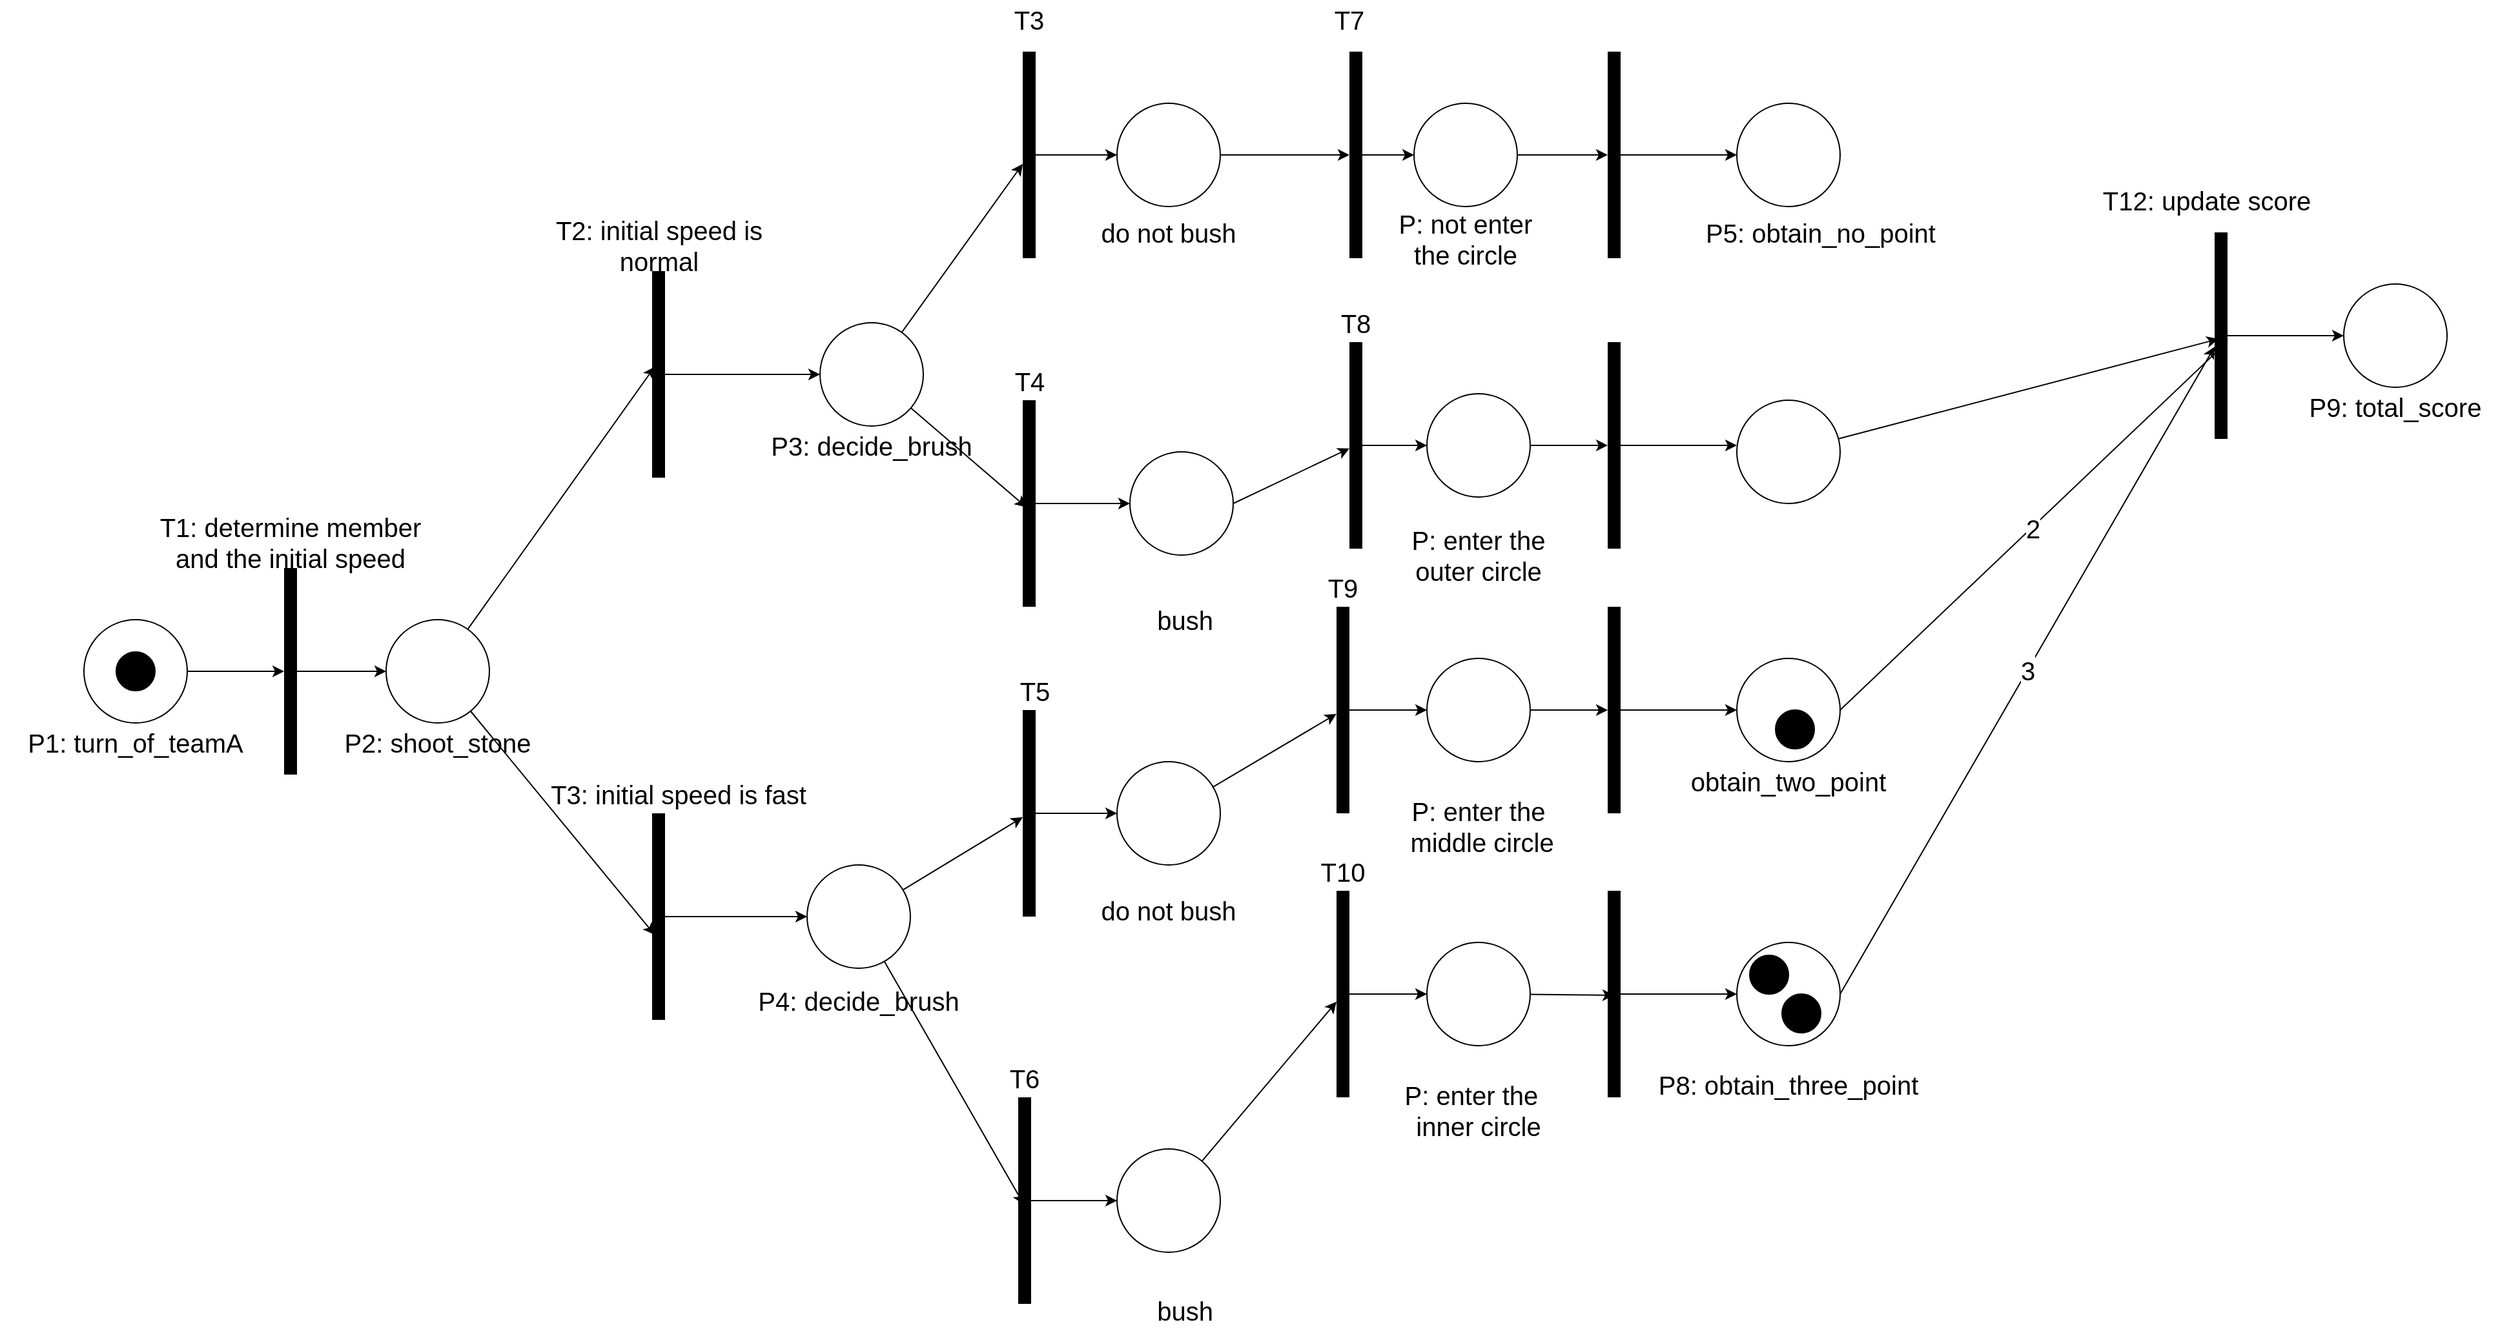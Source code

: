 <mxfile version="17.1.1" type="github">
  <diagram id="g2ASomBswaN9AXCgGyPv" name="Page-1">
    <mxGraphModel dx="921" dy="1814" grid="1" gridSize="10" guides="1" tooltips="1" connect="1" arrows="1" fold="1" page="1" pageScale="1" pageWidth="827" pageHeight="1169" math="0" shadow="0">
      <root>
        <mxCell id="0" />
        <mxCell id="1" parent="0" />
        <mxCell id="vI_bHhVZxUE-P5Cn4uq1-3" style="edgeStyle=none;rounded=0;orthogonalLoop=1;jettySize=auto;html=1;fontSize=20;" parent="1" source="vI_bHhVZxUE-P5Cn4uq1-1" target="vI_bHhVZxUE-P5Cn4uq1-4" edge="1">
          <mxGeometry relative="1" as="geometry">
            <mxPoint x="260" y="280" as="targetPoint" />
          </mxGeometry>
        </mxCell>
        <mxCell id="vI_bHhVZxUE-P5Cn4uq1-1" value="" style="ellipse;whiteSpace=wrap;html=1;aspect=fixed;fontSize=20;strokeWidth=1;fillColor=#FFFFFF;" parent="1" vertex="1">
          <mxGeometry x="100" y="240" width="80" height="80" as="geometry" />
        </mxCell>
        <mxCell id="vI_bHhVZxUE-P5Cn4uq1-2" value="P1: turn_of_teamA" style="text;html=1;strokeColor=none;fillColor=none;align=center;verticalAlign=middle;whiteSpace=wrap;rounded=0;fontSize=20;" parent="1" vertex="1">
          <mxGeometry x="35" y="320" width="210" height="30" as="geometry" />
        </mxCell>
        <mxCell id="vI_bHhVZxUE-P5Cn4uq1-5" style="edgeStyle=none;rounded=0;orthogonalLoop=1;jettySize=auto;html=1;fontSize=20;" parent="1" source="vI_bHhVZxUE-P5Cn4uq1-4" target="vI_bHhVZxUE-P5Cn4uq1-6" edge="1">
          <mxGeometry relative="1" as="geometry">
            <mxPoint x="350" y="280" as="targetPoint" />
          </mxGeometry>
        </mxCell>
        <mxCell id="vI_bHhVZxUE-P5Cn4uq1-4" value="" style="line;strokeWidth=10;direction=south;html=1;fontSize=20;fillColor=#FFFFFF;" parent="1" vertex="1">
          <mxGeometry x="255" y="200" width="10" height="160" as="geometry" />
        </mxCell>
        <mxCell id="vI_bHhVZxUE-P5Cn4uq1-12" style="edgeStyle=none;rounded=0;orthogonalLoop=1;jettySize=auto;html=1;entryX=0.463;entryY=0.8;entryDx=0;entryDy=0;entryPerimeter=0;fontSize=20;" parent="1" source="vI_bHhVZxUE-P5Cn4uq1-6" target="vI_bHhVZxUE-P5Cn4uq1-10" edge="1">
          <mxGeometry relative="1" as="geometry" />
        </mxCell>
        <mxCell id="vI_bHhVZxUE-P5Cn4uq1-13" style="edgeStyle=none;rounded=0;orthogonalLoop=1;jettySize=auto;html=1;entryX=0.588;entryY=0.8;entryDx=0;entryDy=0;entryPerimeter=0;fontSize=20;" parent="1" source="vI_bHhVZxUE-P5Cn4uq1-6" target="vI_bHhVZxUE-P5Cn4uq1-11" edge="1">
          <mxGeometry relative="1" as="geometry" />
        </mxCell>
        <mxCell id="vI_bHhVZxUE-P5Cn4uq1-6" value="" style="ellipse;whiteSpace=wrap;html=1;aspect=fixed;fontSize=20;strokeWidth=1;fillColor=#FFFFFF;" parent="1" vertex="1">
          <mxGeometry x="334" y="240" width="80" height="80" as="geometry" />
        </mxCell>
        <mxCell id="vI_bHhVZxUE-P5Cn4uq1-7" value="P2: shoot_stone" style="text;html=1;strokeColor=none;fillColor=none;align=center;verticalAlign=middle;whiteSpace=wrap;rounded=0;fontSize=20;" parent="1" vertex="1">
          <mxGeometry x="274" y="320" width="200" height="30" as="geometry" />
        </mxCell>
        <mxCell id="vI_bHhVZxUE-P5Cn4uq1-9" value="" style="edgeStyle=none;rounded=0;orthogonalLoop=1;jettySize=auto;html=1;fontSize=20;" parent="1" source="vI_bHhVZxUE-P5Cn4uq1-8" target="vI_bHhVZxUE-P5Cn4uq1-4" edge="1">
          <mxGeometry relative="1" as="geometry" />
        </mxCell>
        <mxCell id="vI_bHhVZxUE-P5Cn4uq1-8" value="T1: determine member and the initial speed" style="text;html=1;strokeColor=none;fillColor=none;align=center;verticalAlign=middle;whiteSpace=wrap;rounded=0;fontSize=20;" parent="1" vertex="1">
          <mxGeometry x="145" y="160" width="230" height="40" as="geometry" />
        </mxCell>
        <mxCell id="vI_bHhVZxUE-P5Cn4uq1-16" style="edgeStyle=none;rounded=0;orthogonalLoop=1;jettySize=auto;html=1;fontSize=20;" parent="1" source="vI_bHhVZxUE-P5Cn4uq1-10" target="vI_bHhVZxUE-P5Cn4uq1-17" edge="1">
          <mxGeometry relative="1" as="geometry">
            <mxPoint x="650" y="50" as="targetPoint" />
          </mxGeometry>
        </mxCell>
        <mxCell id="vI_bHhVZxUE-P5Cn4uq1-10" value="" style="line;strokeWidth=10;direction=south;html=1;fontSize=20;fillColor=#FFFFFF;" parent="1" vertex="1">
          <mxGeometry x="540" y="-30" width="10" height="160" as="geometry" />
        </mxCell>
        <mxCell id="vI_bHhVZxUE-P5Cn4uq1-31" style="edgeStyle=none;rounded=0;orthogonalLoop=1;jettySize=auto;html=1;fontSize=20;" parent="1" source="vI_bHhVZxUE-P5Cn4uq1-11" target="vI_bHhVZxUE-P5Cn4uq1-27" edge="1">
          <mxGeometry relative="1" as="geometry" />
        </mxCell>
        <mxCell id="vI_bHhVZxUE-P5Cn4uq1-11" value="" style="line;strokeWidth=10;direction=south;html=1;fontSize=20;fillColor=#FFFFFF;" parent="1" vertex="1">
          <mxGeometry x="540" y="390" width="10" height="160" as="geometry" />
        </mxCell>
        <mxCell id="vI_bHhVZxUE-P5Cn4uq1-14" value="T2: initial speed is normal" style="text;html=1;strokeColor=none;fillColor=none;align=center;verticalAlign=middle;whiteSpace=wrap;rounded=0;fontSize=20;" parent="1" vertex="1">
          <mxGeometry x="444.5" y="-65" width="201" height="30" as="geometry" />
        </mxCell>
        <mxCell id="vI_bHhVZxUE-P5Cn4uq1-15" value="T3: initial speed is fast" style="text;html=1;strokeColor=none;fillColor=none;align=center;verticalAlign=middle;whiteSpace=wrap;rounded=0;fontSize=20;" parent="1" vertex="1">
          <mxGeometry x="460" y="360" width="201" height="30" as="geometry" />
        </mxCell>
        <mxCell id="vI_bHhVZxUE-P5Cn4uq1-23" style="edgeStyle=none;rounded=0;orthogonalLoop=1;jettySize=auto;html=1;entryX=0.519;entryY=0.7;entryDx=0;entryDy=0;entryPerimeter=0;fontSize=20;" parent="1" source="vI_bHhVZxUE-P5Cn4uq1-17" target="vI_bHhVZxUE-P5Cn4uq1-22" edge="1">
          <mxGeometry relative="1" as="geometry" />
        </mxCell>
        <mxCell id="vI_bHhVZxUE-P5Cn4uq1-24" style="edgeStyle=none;rounded=0;orthogonalLoop=1;jettySize=auto;html=1;fontSize=20;" parent="1" source="vI_bHhVZxUE-P5Cn4uq1-17" target="vI_bHhVZxUE-P5Cn4uq1-21" edge="1">
          <mxGeometry relative="1" as="geometry" />
        </mxCell>
        <mxCell id="vI_bHhVZxUE-P5Cn4uq1-17" value="" style="ellipse;whiteSpace=wrap;html=1;aspect=fixed;fontSize=20;strokeWidth=1;fillColor=#FFFFFF;" parent="1" vertex="1">
          <mxGeometry x="670" y="10" width="80" height="80" as="geometry" />
        </mxCell>
        <mxCell id="vI_bHhVZxUE-P5Cn4uq1-18" value="P3: decide_brush" style="text;html=1;strokeColor=none;fillColor=none;align=center;verticalAlign=middle;whiteSpace=wrap;rounded=0;fontSize=20;" parent="1" vertex="1">
          <mxGeometry x="630" y="90" width="160" height="30" as="geometry" />
        </mxCell>
        <mxCell id="0EM-8fLEFYnco3IevkyM-26" style="edgeStyle=orthogonalEdgeStyle;rounded=0;orthogonalLoop=1;jettySize=auto;html=1;entryX=0;entryY=0.5;entryDx=0;entryDy=0;" edge="1" parent="1" source="vI_bHhVZxUE-P5Cn4uq1-21" target="0EM-8fLEFYnco3IevkyM-12">
          <mxGeometry relative="1" as="geometry" />
        </mxCell>
        <mxCell id="vI_bHhVZxUE-P5Cn4uq1-21" value="" style="line;strokeWidth=10;direction=south;html=1;fontSize=20;fillColor=#FFFFFF;" parent="1" vertex="1">
          <mxGeometry x="827" y="-200" width="10" height="160" as="geometry" />
        </mxCell>
        <mxCell id="0EM-8fLEFYnco3IevkyM-30" style="edgeStyle=orthogonalEdgeStyle;rounded=0;orthogonalLoop=1;jettySize=auto;html=1;entryX=0;entryY=0.5;entryDx=0;entryDy=0;" edge="1" parent="1" source="vI_bHhVZxUE-P5Cn4uq1-22" target="0EM-8fLEFYnco3IevkyM-13">
          <mxGeometry relative="1" as="geometry" />
        </mxCell>
        <mxCell id="vI_bHhVZxUE-P5Cn4uq1-22" value="" style="line;strokeWidth=10;direction=south;html=1;fontSize=20;fillColor=#FFFFFF;" parent="1" vertex="1">
          <mxGeometry x="827" y="70" width="10" height="160" as="geometry" />
        </mxCell>
        <mxCell id="vI_bHhVZxUE-P5Cn4uq1-25" style="edgeStyle=none;rounded=0;orthogonalLoop=1;jettySize=auto;html=1;entryX=0.519;entryY=0.7;entryDx=0;entryDy=0;entryPerimeter=0;fontSize=20;" parent="1" source="vI_bHhVZxUE-P5Cn4uq1-27" target="vI_bHhVZxUE-P5Cn4uq1-30" edge="1">
          <mxGeometry relative="1" as="geometry" />
        </mxCell>
        <mxCell id="vI_bHhVZxUE-P5Cn4uq1-26" style="edgeStyle=none;rounded=0;orthogonalLoop=1;jettySize=auto;html=1;fontSize=20;" parent="1" source="vI_bHhVZxUE-P5Cn4uq1-27" target="vI_bHhVZxUE-P5Cn4uq1-29" edge="1">
          <mxGeometry relative="1" as="geometry" />
        </mxCell>
        <mxCell id="vI_bHhVZxUE-P5Cn4uq1-27" value="" style="ellipse;whiteSpace=wrap;html=1;aspect=fixed;fontSize=20;strokeWidth=1;fillColor=#FFFFFF;" parent="1" vertex="1">
          <mxGeometry x="660" y="430" width="80" height="80" as="geometry" />
        </mxCell>
        <mxCell id="vI_bHhVZxUE-P5Cn4uq1-28" value="P4: decide_brush" style="text;html=1;strokeColor=none;fillColor=none;align=center;verticalAlign=middle;whiteSpace=wrap;rounded=0;fontSize=20;" parent="1" vertex="1">
          <mxGeometry x="620" y="520" width="160" height="30" as="geometry" />
        </mxCell>
        <mxCell id="0EM-8fLEFYnco3IevkyM-39" style="edgeStyle=none;rounded=0;orthogonalLoop=1;jettySize=auto;html=1;entryX=0;entryY=0.5;entryDx=0;entryDy=0;" edge="1" parent="1" source="vI_bHhVZxUE-P5Cn4uq1-29" target="0EM-8fLEFYnco3IevkyM-14">
          <mxGeometry relative="1" as="geometry" />
        </mxCell>
        <mxCell id="vI_bHhVZxUE-P5Cn4uq1-29" value="" style="line;strokeWidth=10;direction=south;html=1;fontSize=20;fillColor=#FFFFFF;" parent="1" vertex="1">
          <mxGeometry x="827" y="310" width="10" height="160" as="geometry" />
        </mxCell>
        <mxCell id="0EM-8fLEFYnco3IevkyM-61" style="edgeStyle=none;rounded=0;orthogonalLoop=1;jettySize=auto;html=1;entryX=0;entryY=0.5;entryDx=0;entryDy=0;fontSize=20;" edge="1" parent="1" source="vI_bHhVZxUE-P5Cn4uq1-30" target="0EM-8fLEFYnco3IevkyM-15">
          <mxGeometry relative="1" as="geometry" />
        </mxCell>
        <mxCell id="vI_bHhVZxUE-P5Cn4uq1-30" value="" style="line;strokeWidth=10;direction=south;html=1;fontSize=20;fillColor=#FFFFFF;" parent="1" vertex="1">
          <mxGeometry x="827" y="610" width="3" height="160" as="geometry" />
        </mxCell>
        <mxCell id="vI_bHhVZxUE-P5Cn4uq1-74" style="edgeStyle=none;rounded=0;orthogonalLoop=1;jettySize=auto;html=1;entryX=0.516;entryY=0.712;entryDx=0;entryDy=0;entryPerimeter=0;fontSize=20;" parent="1" source="vI_bHhVZxUE-P5Cn4uq1-46" target="vI_bHhVZxUE-P5Cn4uq1-70" edge="1">
          <mxGeometry relative="1" as="geometry" />
        </mxCell>
        <mxCell id="vI_bHhVZxUE-P5Cn4uq1-46" value="" style="ellipse;whiteSpace=wrap;html=1;aspect=fixed;fontSize=20;strokeWidth=1;fillColor=#FFFFFF;" parent="1" vertex="1">
          <mxGeometry x="1380" y="70" width="80" height="80" as="geometry" />
        </mxCell>
        <mxCell id="vI_bHhVZxUE-P5Cn4uq1-49" value="" style="ellipse;whiteSpace=wrap;html=1;aspect=fixed;fontSize=20;strokeWidth=1;fillColor=#FFFFFF;" parent="1" vertex="1">
          <mxGeometry x="1850" y="-20" width="80" height="80" as="geometry" />
        </mxCell>
        <mxCell id="vI_bHhVZxUE-P5Cn4uq1-50" value="P9: total_score" style="text;html=1;strokeColor=none;fillColor=none;align=center;verticalAlign=middle;whiteSpace=wrap;rounded=0;fontSize=20;" parent="1" vertex="1">
          <mxGeometry x="1810" y="60" width="160" height="30" as="geometry" />
        </mxCell>
        <mxCell id="vI_bHhVZxUE-P5Cn4uq1-54" value="P: not enter the circle" style="text;html=1;strokeColor=none;fillColor=none;align=center;verticalAlign=middle;whiteSpace=wrap;rounded=0;fontSize=20;" parent="1" vertex="1">
          <mxGeometry x="1105" y="-75" width="130" height="40" as="geometry" />
        </mxCell>
        <mxCell id="vI_bHhVZxUE-P5Cn4uq1-56" value="" style="ellipse;whiteSpace=wrap;html=1;aspect=fixed;fontSize=20;strokeWidth=1;fillColor=#FFFFFF;" parent="1" vertex="1">
          <mxGeometry x="1380" y="-160" width="80" height="80" as="geometry" />
        </mxCell>
        <mxCell id="vI_bHhVZxUE-P5Cn4uq1-57" value="P5: obtain_no_point" style="text;html=1;strokeColor=none;fillColor=none;align=center;verticalAlign=middle;whiteSpace=wrap;rounded=0;fontSize=20;" parent="1" vertex="1">
          <mxGeometry x="1340" y="-75" width="210" height="30" as="geometry" />
        </mxCell>
        <mxCell id="vI_bHhVZxUE-P5Cn4uq1-58" value="P: enter the outer circle" style="text;html=1;strokeColor=none;fillColor=none;align=center;verticalAlign=middle;whiteSpace=wrap;rounded=0;fontSize=20;" parent="1" vertex="1">
          <mxGeometry x="1115" y="170" width="130" height="40" as="geometry" />
        </mxCell>
        <mxCell id="vI_bHhVZxUE-P5Cn4uq1-65" value="P: enter the &amp;nbsp;middle circle" style="text;html=1;strokeColor=none;fillColor=none;align=center;verticalAlign=middle;whiteSpace=wrap;rounded=0;fontSize=20;" parent="1" vertex="1">
          <mxGeometry x="1115" y="380" width="130" height="40" as="geometry" />
        </mxCell>
        <mxCell id="0EM-8fLEFYnco3IevkyM-1" style="edgeStyle=orthogonalEdgeStyle;rounded=0;orthogonalLoop=1;jettySize=auto;html=1;entryX=0;entryY=0.5;entryDx=0;entryDy=0;" edge="1" parent="1" source="vI_bHhVZxUE-P5Cn4uq1-70" target="vI_bHhVZxUE-P5Cn4uq1-49">
          <mxGeometry relative="1" as="geometry" />
        </mxCell>
        <mxCell id="vI_bHhVZxUE-P5Cn4uq1-70" value="" style="line;strokeWidth=10;direction=south;html=1;fontSize=20;fillColor=#FFFFFF;" parent="1" vertex="1">
          <mxGeometry x="1750" y="-60" width="10" height="160" as="geometry" />
        </mxCell>
        <mxCell id="vI_bHhVZxUE-P5Cn4uq1-71" value="T12: update score" style="text;html=1;strokeColor=none;fillColor=none;align=center;verticalAlign=middle;whiteSpace=wrap;rounded=0;fontSize=20;" parent="1" vertex="1">
          <mxGeometry x="1654" y="-110" width="180" height="50" as="geometry" />
        </mxCell>
        <mxCell id="vI_bHhVZxUE-P5Cn4uq1-80" value="P: enter the &amp;nbsp; inner circle" style="text;html=1;strokeColor=none;fillColor=none;align=center;verticalAlign=middle;whiteSpace=wrap;rounded=0;fontSize=20;" parent="1" vertex="1">
          <mxGeometry x="1115" y="600" width="130" height="40" as="geometry" />
        </mxCell>
        <mxCell id="vI_bHhVZxUE-P5Cn4uq1-84" value="P8: obtain_three_point" style="text;html=1;strokeColor=none;fillColor=none;align=center;verticalAlign=middle;whiteSpace=wrap;rounded=0;fontSize=20;" parent="1" vertex="1">
          <mxGeometry x="1310" y="585" width="220" height="30" as="geometry" />
        </mxCell>
        <mxCell id="vI_bHhVZxUE-P5Cn4uq1-94" value="" style="ellipse;whiteSpace=wrap;html=1;aspect=fixed;fontSize=20;strokeWidth=1;fillColor=#000000;" parent="1" vertex="1">
          <mxGeometry x="125" y="265" width="30" height="30" as="geometry" />
        </mxCell>
        <mxCell id="0EM-8fLEFYnco3IevkyM-82" style="edgeStyle=none;rounded=0;orthogonalLoop=1;jettySize=auto;html=1;fontSize=20;" edge="1" parent="1" source="0EM-8fLEFYnco3IevkyM-6" target="0EM-8fLEFYnco3IevkyM-75">
          <mxGeometry relative="1" as="geometry" />
        </mxCell>
        <mxCell id="0EM-8fLEFYnco3IevkyM-6" value="" style="ellipse;whiteSpace=wrap;html=1;aspect=fixed;" vertex="1" parent="1">
          <mxGeometry x="1130" y="-160" width="80" height="80" as="geometry" />
        </mxCell>
        <mxCell id="0EM-8fLEFYnco3IevkyM-85" style="edgeStyle=none;rounded=0;orthogonalLoop=1;jettySize=auto;html=1;fontSize=20;" edge="1" parent="1" source="0EM-8fLEFYnco3IevkyM-8" target="0EM-8fLEFYnco3IevkyM-77">
          <mxGeometry relative="1" as="geometry" />
        </mxCell>
        <mxCell id="0EM-8fLEFYnco3IevkyM-8" value="" style="ellipse;whiteSpace=wrap;html=1;aspect=fixed;" vertex="1" parent="1">
          <mxGeometry x="1140" y="65" width="80" height="80" as="geometry" />
        </mxCell>
        <mxCell id="0EM-8fLEFYnco3IevkyM-88" style="edgeStyle=none;rounded=0;orthogonalLoop=1;jettySize=auto;html=1;fontSize=20;" edge="1" parent="1" source="0EM-8fLEFYnco3IevkyM-9" target="0EM-8fLEFYnco3IevkyM-78">
          <mxGeometry relative="1" as="geometry" />
        </mxCell>
        <mxCell id="0EM-8fLEFYnco3IevkyM-9" value="" style="ellipse;whiteSpace=wrap;html=1;aspect=fixed;" vertex="1" parent="1">
          <mxGeometry x="1140" y="270" width="80" height="80" as="geometry" />
        </mxCell>
        <mxCell id="0EM-8fLEFYnco3IevkyM-90" style="edgeStyle=none;rounded=0;orthogonalLoop=1;jettySize=auto;html=1;entryX=0.506;entryY=0.5;entryDx=0;entryDy=0;entryPerimeter=0;fontSize=20;" edge="1" parent="1" source="0EM-8fLEFYnco3IevkyM-11" target="0EM-8fLEFYnco3IevkyM-79">
          <mxGeometry relative="1" as="geometry" />
        </mxCell>
        <mxCell id="0EM-8fLEFYnco3IevkyM-11" value="" style="ellipse;whiteSpace=wrap;html=1;aspect=fixed;" vertex="1" parent="1">
          <mxGeometry x="1140" y="490" width="80" height="80" as="geometry" />
        </mxCell>
        <mxCell id="0EM-8fLEFYnco3IevkyM-80" style="edgeStyle=none;rounded=0;orthogonalLoop=1;jettySize=auto;html=1;fontSize=20;" edge="1" parent="1" source="0EM-8fLEFYnco3IevkyM-12" target="0EM-8fLEFYnco3IevkyM-19">
          <mxGeometry relative="1" as="geometry" />
        </mxCell>
        <mxCell id="0EM-8fLEFYnco3IevkyM-12" value="" style="ellipse;whiteSpace=wrap;html=1;aspect=fixed;" vertex="1" parent="1">
          <mxGeometry x="900" y="-160" width="80" height="80" as="geometry" />
        </mxCell>
        <mxCell id="0EM-8fLEFYnco3IevkyM-31" style="rounded=0;orthogonalLoop=1;jettySize=auto;html=1;exitX=1;exitY=0.5;exitDx=0;exitDy=0;" edge="1" parent="1" source="0EM-8fLEFYnco3IevkyM-13" target="0EM-8fLEFYnco3IevkyM-18">
          <mxGeometry relative="1" as="geometry" />
        </mxCell>
        <mxCell id="0EM-8fLEFYnco3IevkyM-13" value="" style="ellipse;whiteSpace=wrap;html=1;aspect=fixed;" vertex="1" parent="1">
          <mxGeometry x="910" y="110" width="80" height="80" as="geometry" />
        </mxCell>
        <mxCell id="0EM-8fLEFYnco3IevkyM-40" style="edgeStyle=none;rounded=0;orthogonalLoop=1;jettySize=auto;html=1;" edge="1" parent="1" source="0EM-8fLEFYnco3IevkyM-14" target="0EM-8fLEFYnco3IevkyM-17">
          <mxGeometry relative="1" as="geometry" />
        </mxCell>
        <mxCell id="0EM-8fLEFYnco3IevkyM-14" value="" style="ellipse;whiteSpace=wrap;html=1;aspect=fixed;" vertex="1" parent="1">
          <mxGeometry x="900" y="350" width="80" height="80" as="geometry" />
        </mxCell>
        <mxCell id="0EM-8fLEFYnco3IevkyM-63" style="edgeStyle=none;rounded=0;orthogonalLoop=1;jettySize=auto;html=1;fontSize=20;" edge="1" parent="1" source="0EM-8fLEFYnco3IevkyM-15" target="0EM-8fLEFYnco3IevkyM-16">
          <mxGeometry relative="1" as="geometry" />
        </mxCell>
        <mxCell id="0EM-8fLEFYnco3IevkyM-15" value="" style="ellipse;whiteSpace=wrap;html=1;aspect=fixed;" vertex="1" parent="1">
          <mxGeometry x="900" y="650" width="80" height="80" as="geometry" />
        </mxCell>
        <mxCell id="0EM-8fLEFYnco3IevkyM-64" style="edgeStyle=none;rounded=0;orthogonalLoop=1;jettySize=auto;html=1;entryX=0;entryY=0.5;entryDx=0;entryDy=0;fontSize=20;" edge="1" parent="1" source="0EM-8fLEFYnco3IevkyM-16" target="0EM-8fLEFYnco3IevkyM-11">
          <mxGeometry relative="1" as="geometry" />
        </mxCell>
        <mxCell id="0EM-8fLEFYnco3IevkyM-16" value="" style="line;strokeWidth=10;direction=south;html=1;fontSize=20;fillColor=#FFFFFF;" vertex="1" parent="1">
          <mxGeometry x="1070" y="450" width="10" height="160" as="geometry" />
        </mxCell>
        <mxCell id="0EM-8fLEFYnco3IevkyM-41" style="edgeStyle=none;rounded=0;orthogonalLoop=1;jettySize=auto;html=1;" edge="1" parent="1" source="0EM-8fLEFYnco3IevkyM-17" target="0EM-8fLEFYnco3IevkyM-9">
          <mxGeometry relative="1" as="geometry" />
        </mxCell>
        <mxCell id="0EM-8fLEFYnco3IevkyM-17" value="" style="line;strokeWidth=10;direction=south;html=1;fontSize=20;fillColor=#FFFFFF;" vertex="1" parent="1">
          <mxGeometry x="1070" y="230" width="10" height="160" as="geometry" />
        </mxCell>
        <mxCell id="0EM-8fLEFYnco3IevkyM-37" style="edgeStyle=none;rounded=0;orthogonalLoop=1;jettySize=auto;html=1;entryX=0;entryY=0.5;entryDx=0;entryDy=0;" edge="1" parent="1" source="0EM-8fLEFYnco3IevkyM-18" target="0EM-8fLEFYnco3IevkyM-8">
          <mxGeometry relative="1" as="geometry" />
        </mxCell>
        <mxCell id="0EM-8fLEFYnco3IevkyM-18" value="" style="line;strokeWidth=10;direction=south;html=1;fontSize=20;fillColor=#FFFFFF;" vertex="1" parent="1">
          <mxGeometry x="1080" y="25" width="10" height="160" as="geometry" />
        </mxCell>
        <mxCell id="0EM-8fLEFYnco3IevkyM-81" style="edgeStyle=none;rounded=0;orthogonalLoop=1;jettySize=auto;html=1;fontSize=20;" edge="1" parent="1" source="0EM-8fLEFYnco3IevkyM-19" target="0EM-8fLEFYnco3IevkyM-6">
          <mxGeometry relative="1" as="geometry" />
        </mxCell>
        <mxCell id="0EM-8fLEFYnco3IevkyM-19" value="" style="line;strokeWidth=10;direction=south;html=1;fontSize=20;fillColor=#FFFFFF;" vertex="1" parent="1">
          <mxGeometry x="1080" y="-200" width="10" height="160" as="geometry" />
        </mxCell>
        <mxCell id="0EM-8fLEFYnco3IevkyM-22" value="do not bush" style="text;html=1;strokeColor=none;fillColor=none;align=center;verticalAlign=middle;whiteSpace=wrap;rounded=0;fontSize=20;" vertex="1" parent="1">
          <mxGeometry x="860" y="-75" width="160" height="30" as="geometry" />
        </mxCell>
        <mxCell id="0EM-8fLEFYnco3IevkyM-23" value="do not bush" style="text;html=1;strokeColor=none;fillColor=none;align=center;verticalAlign=middle;whiteSpace=wrap;rounded=0;fontSize=20;" vertex="1" parent="1">
          <mxGeometry x="860" y="450" width="160" height="30" as="geometry" />
        </mxCell>
        <mxCell id="0EM-8fLEFYnco3IevkyM-24" value="&amp;nbsp;bush" style="text;html=1;strokeColor=none;fillColor=none;align=center;verticalAlign=middle;whiteSpace=wrap;rounded=0;fontSize=20;" vertex="1" parent="1">
          <mxGeometry x="870" y="225" width="160" height="30" as="geometry" />
        </mxCell>
        <mxCell id="0EM-8fLEFYnco3IevkyM-25" value="&amp;nbsp;bush" style="text;html=1;strokeColor=none;fillColor=none;align=center;verticalAlign=middle;whiteSpace=wrap;rounded=0;fontSize=20;" vertex="1" parent="1">
          <mxGeometry x="870" y="760" width="160" height="30" as="geometry" />
        </mxCell>
        <mxCell id="0EM-8fLEFYnco3IevkyM-44" value="" style="ellipse;whiteSpace=wrap;html=1;aspect=fixed;" vertex="1" parent="1">
          <mxGeometry x="1380" y="270" width="80" height="80" as="geometry" />
        </mxCell>
        <mxCell id="0EM-8fLEFYnco3IevkyM-49" value="&lt;font style=&quot;font-size: 20px&quot;&gt;2&lt;/font&gt;" style="edgeStyle=none;rounded=0;orthogonalLoop=1;jettySize=auto;html=1;entryX=0.548;entryY=0.333;entryDx=0;entryDy=0;exitX=1;exitY=0.5;exitDx=0;exitDy=0;entryPerimeter=0;" edge="1" parent="1" source="0EM-8fLEFYnco3IevkyM-44" target="vI_bHhVZxUE-P5Cn4uq1-70">
          <mxGeometry relative="1" as="geometry">
            <mxPoint x="1600" y="246.219" as="sourcePoint" />
          </mxGeometry>
        </mxCell>
        <mxCell id="0EM-8fLEFYnco3IevkyM-52" value="" style="ellipse;whiteSpace=wrap;html=1;aspect=fixed;fontSize=20;strokeWidth=1;fillColor=#000000;" vertex="1" parent="1">
          <mxGeometry x="1410" y="310" width="30" height="30" as="geometry" />
        </mxCell>
        <mxCell id="0EM-8fLEFYnco3IevkyM-60" value="obtain_two_point" style="text;html=1;strokeColor=none;fillColor=none;align=center;verticalAlign=middle;whiteSpace=wrap;rounded=0;fontSize=20;" vertex="1" parent="1">
          <mxGeometry x="1345" y="345" width="150" height="40" as="geometry" />
        </mxCell>
        <mxCell id="0EM-8fLEFYnco3IevkyM-65" value="" style="ellipse;whiteSpace=wrap;html=1;aspect=fixed;fontSize=20;" vertex="1" parent="1">
          <mxGeometry x="1380" y="490" width="80" height="80" as="geometry" />
        </mxCell>
        <mxCell id="0EM-8fLEFYnco3IevkyM-70" value="3" style="edgeStyle=none;rounded=0;orthogonalLoop=1;jettySize=auto;html=1;fontSize=20;exitX=1;exitY=0.5;exitDx=0;exitDy=0;" edge="1" parent="1" source="0EM-8fLEFYnco3IevkyM-65" target="vI_bHhVZxUE-P5Cn4uq1-70">
          <mxGeometry relative="1" as="geometry">
            <mxPoint x="1700" y="425.385" as="sourcePoint" />
          </mxGeometry>
        </mxCell>
        <mxCell id="0EM-8fLEFYnco3IevkyM-73" value="" style="ellipse;whiteSpace=wrap;html=1;aspect=fixed;fontSize=20;strokeWidth=1;fillColor=#000000;" vertex="1" parent="1">
          <mxGeometry x="1390" y="500" width="30" height="30" as="geometry" />
        </mxCell>
        <mxCell id="0EM-8fLEFYnco3IevkyM-74" value="" style="ellipse;whiteSpace=wrap;html=1;aspect=fixed;fontSize=20;strokeWidth=1;fillColor=#000000;" vertex="1" parent="1">
          <mxGeometry x="1415" y="530" width="30" height="30" as="geometry" />
        </mxCell>
        <mxCell id="0EM-8fLEFYnco3IevkyM-83" style="edgeStyle=none;rounded=0;orthogonalLoop=1;jettySize=auto;html=1;entryX=0;entryY=0.5;entryDx=0;entryDy=0;fontSize=20;" edge="1" parent="1" source="0EM-8fLEFYnco3IevkyM-75" target="vI_bHhVZxUE-P5Cn4uq1-56">
          <mxGeometry relative="1" as="geometry" />
        </mxCell>
        <mxCell id="0EM-8fLEFYnco3IevkyM-75" value="" style="line;strokeWidth=10;direction=south;html=1;fontSize=20;fillColor=#FFFFFF;" vertex="1" parent="1">
          <mxGeometry x="1280" y="-200" width="10" height="160" as="geometry" />
        </mxCell>
        <mxCell id="0EM-8fLEFYnco3IevkyM-86" style="edgeStyle=none;rounded=0;orthogonalLoop=1;jettySize=auto;html=1;fontSize=20;" edge="1" parent="1" source="0EM-8fLEFYnco3IevkyM-77">
          <mxGeometry relative="1" as="geometry">
            <mxPoint x="1380" y="105" as="targetPoint" />
          </mxGeometry>
        </mxCell>
        <mxCell id="0EM-8fLEFYnco3IevkyM-77" value="" style="line;strokeWidth=10;direction=south;html=1;fontSize=20;fillColor=#FFFFFF;" vertex="1" parent="1">
          <mxGeometry x="1280" y="25" width="10" height="160" as="geometry" />
        </mxCell>
        <mxCell id="0EM-8fLEFYnco3IevkyM-89" style="edgeStyle=none;rounded=0;orthogonalLoop=1;jettySize=auto;html=1;entryX=0;entryY=0.5;entryDx=0;entryDy=0;fontSize=20;" edge="1" parent="1" source="0EM-8fLEFYnco3IevkyM-78" target="0EM-8fLEFYnco3IevkyM-44">
          <mxGeometry relative="1" as="geometry" />
        </mxCell>
        <mxCell id="0EM-8fLEFYnco3IevkyM-78" value="" style="line;strokeWidth=10;direction=south;html=1;fontSize=20;fillColor=#FFFFFF;" vertex="1" parent="1">
          <mxGeometry x="1280" y="230" width="10" height="160" as="geometry" />
        </mxCell>
        <mxCell id="0EM-8fLEFYnco3IevkyM-91" style="edgeStyle=none;rounded=0;orthogonalLoop=1;jettySize=auto;html=1;entryX=0;entryY=0.5;entryDx=0;entryDy=0;fontSize=20;" edge="1" parent="1" source="0EM-8fLEFYnco3IevkyM-79" target="0EM-8fLEFYnco3IevkyM-65">
          <mxGeometry relative="1" as="geometry" />
        </mxCell>
        <mxCell id="0EM-8fLEFYnco3IevkyM-79" value="" style="line;strokeWidth=10;direction=south;html=1;fontSize=20;fillColor=#FFFFFF;" vertex="1" parent="1">
          <mxGeometry x="1280" y="450" width="10" height="160" as="geometry" />
        </mxCell>
        <mxCell id="0EM-8fLEFYnco3IevkyM-93" value="T3" style="text;html=1;strokeColor=none;fillColor=none;align=center;verticalAlign=middle;whiteSpace=wrap;rounded=0;fontSize=20;" vertex="1" parent="1">
          <mxGeometry x="806" y="-240" width="52" height="30" as="geometry" />
        </mxCell>
        <mxCell id="0EM-8fLEFYnco3IevkyM-94" value="T4&lt;span style=&quot;color: rgba(0 , 0 , 0 , 0) ; font-family: monospace ; font-size: 0px&quot;&gt;%3CmxGraphModel%3E%3Croot%3E%3CmxCell%20id%3D%220%22%2F%3E%3CmxCell%20id%3D%221%22%20parent%3D%220%22%2F%3E%3CmxCell%20id%3D%222%22%20value%3D%22T3%22%20style%3D%22text%3Bhtml%3D1%3BstrokeColor%3Dnone%3BfillColor%3Dnone%3Balign%3Dcenter%3BverticalAlign%3Dmiddle%3BwhiteSpace%3Dwrap%3Brounded%3D0%3BfontSize%3D20%3B%22%20vertex%3D%221%22%20parent%3D%221%22%3E%3CmxGeometry%20x%3D%22728%22%20y%3D%22-240%22%20width%3D%22201%22%20height%3D%2230%22%20as%3D%22geometry%22%2F%3E%3C%2FmxCell%3E%3C%2Froot%3E%3C%2FmxGraphModel%3E&lt;/span&gt;" style="text;html=1;strokeColor=none;fillColor=none;align=center;verticalAlign=middle;whiteSpace=wrap;rounded=0;fontSize=20;" vertex="1" parent="1">
          <mxGeometry x="797.75" y="40" width="68.5" height="30" as="geometry" />
        </mxCell>
        <mxCell id="0EM-8fLEFYnco3IevkyM-95" value="T5&lt;span style=&quot;color: rgba(0 , 0 , 0 , 0) ; font-family: monospace ; font-size: 0px&quot;&gt;%3CmxGraphModel%3E%3Croot%3E%3CmxCell%20id%3D%220%22%2F%3E%3CmxCell%20id%3D%221%22%20parent%3D%220%22%2F%3E%3CmxCell%20id%3D%222%22%20value%3D%22T3%22%20style%3D%22text%3Bhtml%3D1%3BstrokeColor%3Dnone%3BfillColor%3Dnone%3Balign%3Dcenter%3BverticalAlign%3Dmiddle%3BwhiteSpace%3Dwrap%3Brounded%3D0%3BfontSize%3D20%3B%22%20vertex%3D%221%22%20parent%3D%221%22%3E%3CmxGeometry%20x%3D%22728%22%20y%3D%22-240%22%20width%3D%22201%22%20height%3D%2230%22%20as%3D%22geometry%22%2F%3E%3C%2FmxCell%3E%3C%2Froot%3E%3C%2FmxGraphModel%35&lt;/span&gt;" style="text;html=1;strokeColor=none;fillColor=none;align=center;verticalAlign=middle;whiteSpace=wrap;rounded=0;fontSize=20;" vertex="1" parent="1">
          <mxGeometry x="801.5" y="280" width="68.5" height="30" as="geometry" />
        </mxCell>
        <mxCell id="0EM-8fLEFYnco3IevkyM-96" value="T6" style="text;html=1;strokeColor=none;fillColor=none;align=center;verticalAlign=middle;whiteSpace=wrap;rounded=0;fontSize=20;" vertex="1" parent="1">
          <mxGeometry x="794.25" y="580" width="68.5" height="30" as="geometry" />
        </mxCell>
        <mxCell id="0EM-8fLEFYnco3IevkyM-97" value="T7" style="text;html=1;strokeColor=none;fillColor=none;align=center;verticalAlign=middle;whiteSpace=wrap;rounded=0;fontSize=20;" vertex="1" parent="1">
          <mxGeometry x="1050" y="-240" width="60" height="30" as="geometry" />
        </mxCell>
        <mxCell id="0EM-8fLEFYnco3IevkyM-98" value="T8" style="text;html=1;strokeColor=none;fillColor=none;align=center;verticalAlign=middle;whiteSpace=wrap;rounded=0;fontSize=20;" vertex="1" parent="1">
          <mxGeometry x="1055" y="-5" width="60" height="30" as="geometry" />
        </mxCell>
        <mxCell id="0EM-8fLEFYnco3IevkyM-99" value="T9" style="text;html=1;strokeColor=none;fillColor=none;align=center;verticalAlign=middle;whiteSpace=wrap;rounded=0;fontSize=20;" vertex="1" parent="1">
          <mxGeometry x="1045" y="200" width="60" height="30" as="geometry" />
        </mxCell>
        <mxCell id="0EM-8fLEFYnco3IevkyM-100" value="T10" style="text;html=1;strokeColor=none;fillColor=none;align=center;verticalAlign=middle;whiteSpace=wrap;rounded=0;fontSize=20;" vertex="1" parent="1">
          <mxGeometry x="1045" y="420" width="60" height="30" as="geometry" />
        </mxCell>
      </root>
    </mxGraphModel>
  </diagram>
</mxfile>
